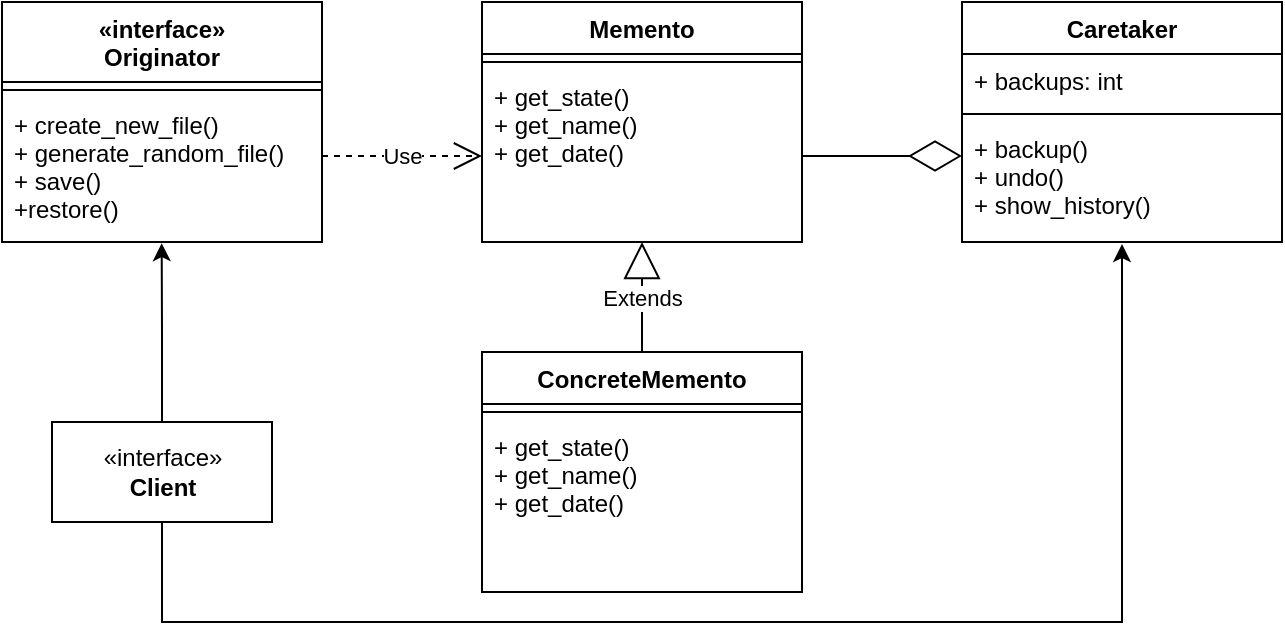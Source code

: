 <mxfile version="14.6.6" type="embed"><diagram id="fx3pZo6CpQfRuPRn_qpk" name="Page-1"><mxGraphModel dx="728" dy="359" grid="1" gridSize="10" guides="1" tooltips="1" connect="1" arrows="1" fold="1" page="1" pageScale="1" pageWidth="850" pageHeight="1100" math="0" shadow="0"><root><mxCell id="0"/><mxCell id="1" parent="0"/><mxCell id="2" value="«interface»&#10;Originator&#10;" style="swimlane;fontStyle=1;align=center;verticalAlign=top;childLayout=stackLayout;horizontal=1;startSize=40;horizontalStack=0;resizeParent=1;resizeParentMax=0;resizeLast=0;collapsible=1;marginBottom=0;" vertex="1" parent="1"><mxGeometry x="80" y="70" width="160" height="120" as="geometry"/></mxCell><mxCell id="4" value="" style="line;strokeWidth=1;fillColor=none;align=left;verticalAlign=middle;spacingTop=-1;spacingLeft=3;spacingRight=3;rotatable=0;labelPosition=right;points=[];portConstraint=eastwest;" vertex="1" parent="2"><mxGeometry y="40" width="160" height="8" as="geometry"/></mxCell><mxCell id="5" value="+ create_new_file()&#10;+ generate_random_file()&#10;+ save()&#10;+restore()" style="text;strokeColor=none;fillColor=none;align=left;verticalAlign=top;spacingLeft=4;spacingRight=4;overflow=hidden;rotatable=0;points=[[0,0.5],[1,0.5]];portConstraint=eastwest;" vertex="1" parent="2"><mxGeometry y="48" width="160" height="72" as="geometry"/></mxCell><mxCell id="21" style="edgeStyle=orthogonalEdgeStyle;rounded=0;orthogonalLoop=1;jettySize=auto;html=1;exitX=0.5;exitY=0;exitDx=0;exitDy=0;entryX=0.499;entryY=1.008;entryDx=0;entryDy=0;entryPerimeter=0;" edge="1" parent="1" source="6" target="5"><mxGeometry relative="1" as="geometry"><mxPoint x="160.235" y="200.0" as="targetPoint"/></mxGeometry></mxCell><mxCell id="22" style="edgeStyle=orthogonalEdgeStyle;rounded=0;orthogonalLoop=1;jettySize=auto;html=1;exitX=0.5;exitY=1;exitDx=0;exitDy=0;" edge="1" parent="1" source="6"><mxGeometry relative="1" as="geometry"><mxPoint x="640" y="191" as="targetPoint"/><Array as="points"><mxPoint x="160" y="380"/><mxPoint x="640" y="380"/></Array></mxGeometry></mxCell><mxCell id="6" value="«interface»&lt;br&gt;&lt;b&gt;Client&lt;/b&gt;" style="html=1;" vertex="1" parent="1"><mxGeometry x="105" y="280" width="110" height="50" as="geometry"/></mxCell><mxCell id="7" value="Memento" style="swimlane;fontStyle=1;align=center;verticalAlign=top;childLayout=stackLayout;horizontal=1;startSize=26;horizontalStack=0;resizeParent=1;resizeParentMax=0;resizeLast=0;collapsible=1;marginBottom=0;" vertex="1" parent="1"><mxGeometry x="320" y="70" width="160" height="120" as="geometry"/></mxCell><mxCell id="9" value="" style="line;strokeWidth=1;fillColor=none;align=left;verticalAlign=middle;spacingTop=-1;spacingLeft=3;spacingRight=3;rotatable=0;labelPosition=right;points=[];portConstraint=eastwest;" vertex="1" parent="7"><mxGeometry y="26" width="160" height="8" as="geometry"/></mxCell><mxCell id="10" value="+ get_state()&#10;+ get_name()&#10;+ get_date()" style="text;strokeColor=none;fillColor=none;align=left;verticalAlign=top;spacingLeft=4;spacingRight=4;overflow=hidden;rotatable=0;points=[[0,0.5],[1,0.5]];portConstraint=eastwest;" vertex="1" parent="7"><mxGeometry y="34" width="160" height="86" as="geometry"/></mxCell><mxCell id="11" value="ConcreteMemento" style="swimlane;fontStyle=1;align=center;verticalAlign=top;childLayout=stackLayout;horizontal=1;startSize=26;horizontalStack=0;resizeParent=1;resizeParentMax=0;resizeLast=0;collapsible=1;marginBottom=0;" vertex="1" parent="1"><mxGeometry x="320" y="245" width="160" height="120" as="geometry"/></mxCell><mxCell id="12" value="" style="line;strokeWidth=1;fillColor=none;align=left;verticalAlign=middle;spacingTop=-1;spacingLeft=3;spacingRight=3;rotatable=0;labelPosition=right;points=[];portConstraint=eastwest;" vertex="1" parent="11"><mxGeometry y="26" width="160" height="8" as="geometry"/></mxCell><mxCell id="13" value="+ get_state()&#10;+ get_name()&#10;+ get_date()" style="text;strokeColor=none;fillColor=none;align=left;verticalAlign=top;spacingLeft=4;spacingRight=4;overflow=hidden;rotatable=0;points=[[0,0.5],[1,0.5]];portConstraint=eastwest;" vertex="1" parent="11"><mxGeometry y="34" width="160" height="86" as="geometry"/></mxCell><mxCell id="14" value="Caretaker&#10;" style="swimlane;fontStyle=1;align=center;verticalAlign=top;childLayout=stackLayout;horizontal=1;startSize=26;horizontalStack=0;resizeParent=1;resizeParentMax=0;resizeLast=0;collapsible=1;marginBottom=0;" vertex="1" parent="1"><mxGeometry x="560" y="70" width="160" height="120" as="geometry"/></mxCell><mxCell id="15" value="+ backups: int" style="text;strokeColor=none;fillColor=none;align=left;verticalAlign=top;spacingLeft=4;spacingRight=4;overflow=hidden;rotatable=0;points=[[0,0.5],[1,0.5]];portConstraint=eastwest;" vertex="1" parent="14"><mxGeometry y="26" width="160" height="26" as="geometry"/></mxCell><mxCell id="16" value="" style="line;strokeWidth=1;fillColor=none;align=left;verticalAlign=middle;spacingTop=-1;spacingLeft=3;spacingRight=3;rotatable=0;labelPosition=right;points=[];portConstraint=eastwest;" vertex="1" parent="14"><mxGeometry y="52" width="160" height="8" as="geometry"/></mxCell><mxCell id="17" value="+ backup()&#10;+ undo()&#10;+ show_history()" style="text;strokeColor=none;fillColor=none;align=left;verticalAlign=top;spacingLeft=4;spacingRight=4;overflow=hidden;rotatable=0;points=[[0,0.5],[1,0.5]];portConstraint=eastwest;" vertex="1" parent="14"><mxGeometry y="60" width="160" height="60" as="geometry"/></mxCell><mxCell id="18" value="" style="endArrow=diamondThin;endFill=0;endSize=24;html=1;exitX=1;exitY=0.5;exitDx=0;exitDy=0;" edge="1" parent="1" source="10"><mxGeometry width="160" relative="1" as="geometry"><mxPoint x="400" y="130" as="sourcePoint"/><mxPoint x="560" y="147" as="targetPoint"/></mxGeometry></mxCell><mxCell id="19" value="Use" style="endArrow=open;endSize=12;dashed=1;html=1;entryX=0;entryY=0.5;entryDx=0;entryDy=0;exitX=1;exitY=0.403;exitDx=0;exitDy=0;exitPerimeter=0;" edge="1" parent="1" source="5" target="10"><mxGeometry width="160" relative="1" as="geometry"><mxPoint x="250" y="147" as="sourcePoint"/><mxPoint x="400" y="140" as="targetPoint"/></mxGeometry></mxCell><mxCell id="20" value="Extends" style="endArrow=block;endSize=16;endFill=0;html=1;exitX=0.5;exitY=0;exitDx=0;exitDy=0;entryX=0.5;entryY=1;entryDx=0;entryDy=0;entryPerimeter=0;" edge="1" parent="1" source="11" target="10"><mxGeometry width="160" relative="1" as="geometry"><mxPoint x="450" y="220" as="sourcePoint"/><mxPoint x="610" y="220" as="targetPoint"/></mxGeometry></mxCell></root></mxGraphModel></diagram></mxfile>